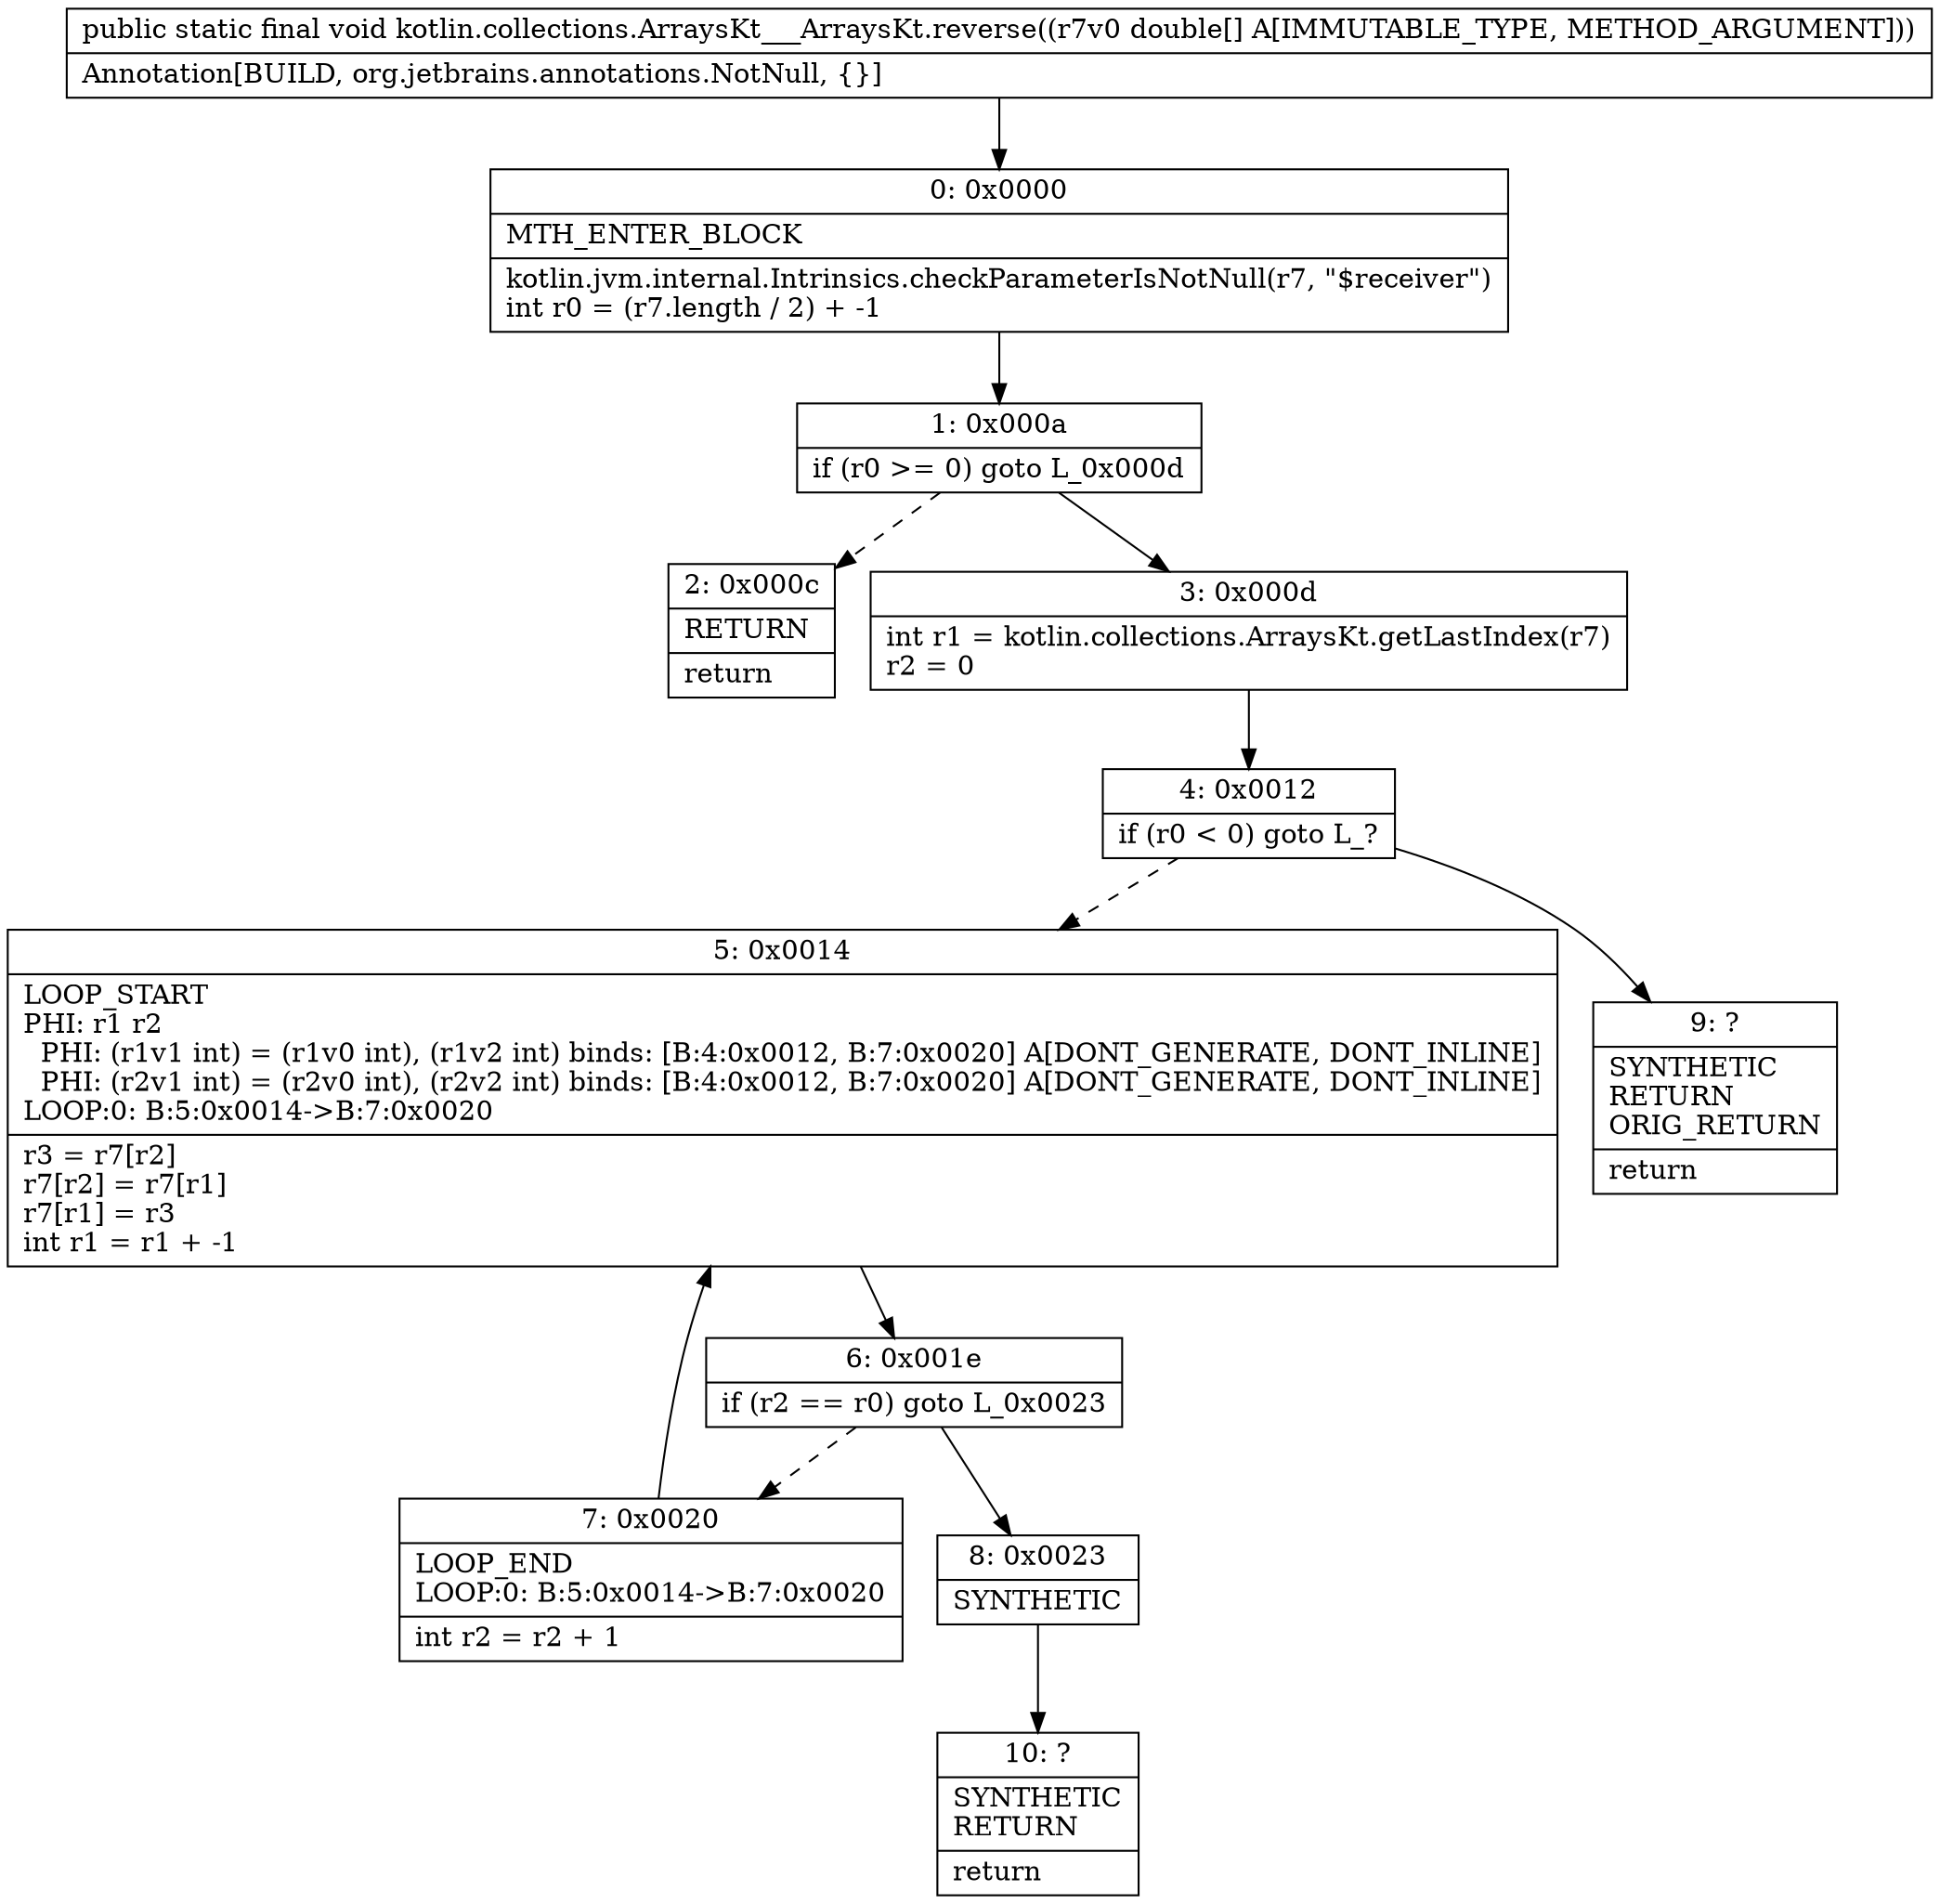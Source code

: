 digraph "CFG forkotlin.collections.ArraysKt___ArraysKt.reverse([D)V" {
Node_0 [shape=record,label="{0\:\ 0x0000|MTH_ENTER_BLOCK\l|kotlin.jvm.internal.Intrinsics.checkParameterIsNotNull(r7, \"$receiver\")\lint r0 = (r7.length \/ 2) + \-1\l}"];
Node_1 [shape=record,label="{1\:\ 0x000a|if (r0 \>= 0) goto L_0x000d\l}"];
Node_2 [shape=record,label="{2\:\ 0x000c|RETURN\l|return\l}"];
Node_3 [shape=record,label="{3\:\ 0x000d|int r1 = kotlin.collections.ArraysKt.getLastIndex(r7)\lr2 = 0\l}"];
Node_4 [shape=record,label="{4\:\ 0x0012|if (r0 \< 0) goto L_?\l}"];
Node_5 [shape=record,label="{5\:\ 0x0014|LOOP_START\lPHI: r1 r2 \l  PHI: (r1v1 int) = (r1v0 int), (r1v2 int) binds: [B:4:0x0012, B:7:0x0020] A[DONT_GENERATE, DONT_INLINE]\l  PHI: (r2v1 int) = (r2v0 int), (r2v2 int) binds: [B:4:0x0012, B:7:0x0020] A[DONT_GENERATE, DONT_INLINE]\lLOOP:0: B:5:0x0014\-\>B:7:0x0020\l|r3 = r7[r2]\lr7[r2] = r7[r1]\lr7[r1] = r3\lint r1 = r1 + \-1\l}"];
Node_6 [shape=record,label="{6\:\ 0x001e|if (r2 == r0) goto L_0x0023\l}"];
Node_7 [shape=record,label="{7\:\ 0x0020|LOOP_END\lLOOP:0: B:5:0x0014\-\>B:7:0x0020\l|int r2 = r2 + 1\l}"];
Node_8 [shape=record,label="{8\:\ 0x0023|SYNTHETIC\l}"];
Node_9 [shape=record,label="{9\:\ ?|SYNTHETIC\lRETURN\lORIG_RETURN\l|return\l}"];
Node_10 [shape=record,label="{10\:\ ?|SYNTHETIC\lRETURN\l|return\l}"];
MethodNode[shape=record,label="{public static final void kotlin.collections.ArraysKt___ArraysKt.reverse((r7v0 double[] A[IMMUTABLE_TYPE, METHOD_ARGUMENT]))  | Annotation[BUILD, org.jetbrains.annotations.NotNull, \{\}]\l}"];
MethodNode -> Node_0;
Node_0 -> Node_1;
Node_1 -> Node_2[style=dashed];
Node_1 -> Node_3;
Node_3 -> Node_4;
Node_4 -> Node_5[style=dashed];
Node_4 -> Node_9;
Node_5 -> Node_6;
Node_6 -> Node_7[style=dashed];
Node_6 -> Node_8;
Node_7 -> Node_5;
Node_8 -> Node_10;
}

